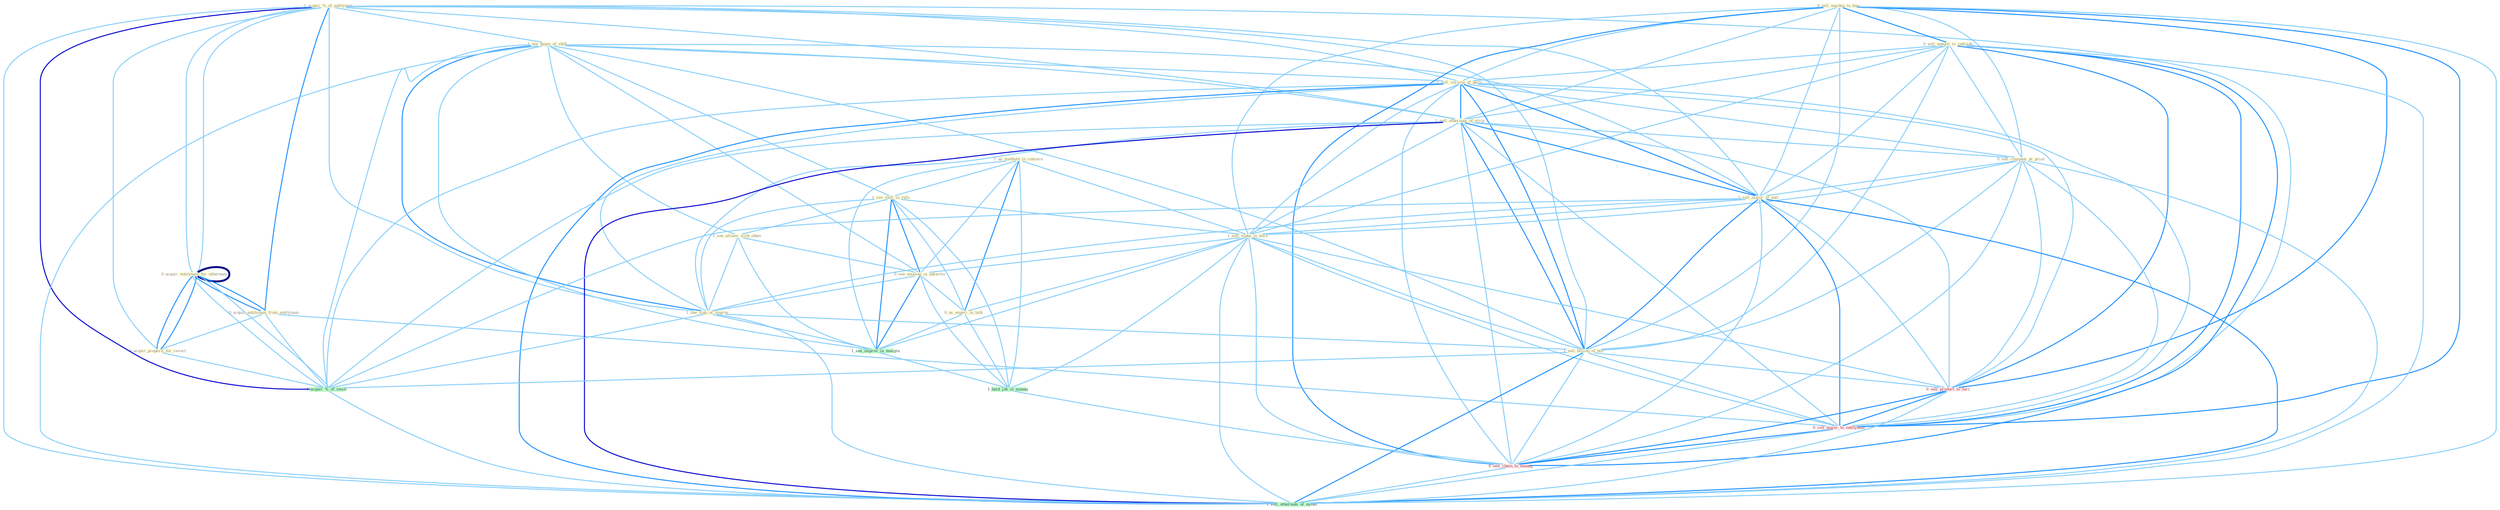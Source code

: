 Graph G{ 
    node
    [shape=polygon,style=filled,width=.5,height=.06,color="#BDFCC9",fixedsize=true,fontsize=4,
    fontcolor="#2f4f4f"];
    {node
    [color="#ffffe0", fontcolor="#8b7d6b"] "1_us_foothold_in_concern " "1_acquir_%_of_entitynam " "0_acquir_entitynam_for_othernum " "1_see_begin_of_shift " "1_see_shift_in_valu " "0_sell_machin_to_busi " "0_acquir_entitynam_from_entitynam " "0_sell_annuiti_to_individu " "1_sell_version_of_devic " "0_acquir_entitynam_for_othernum " "1_see_allianc_with_other " "1_sell_othernum_of_strip " "0_sell_compani_at_price " "1_sell_major_of_unit " "0_acquir_properti_for_resort " "1_sell_stake_in_hors " "0_see_messag_in_advertis " "1_see_sign_of_improv " "0_us_experi_in_talk " "1_sell_billion_of_bill "}
{node [color="#fff0f5", fontcolor="#b22222"] "0_sell_product_to_forc " "0_sell_major_to_entitynam " "0_sell_chain_to_manag "}
edge [color="#B0E2FF"];

	"1_us_foothold_in_concern " -- "1_see_shift_in_valu " [w="1", color="#87cefa" ];
	"1_us_foothold_in_concern " -- "1_sell_stake_in_hors " [w="1", color="#87cefa" ];
	"1_us_foothold_in_concern " -- "0_see_messag_in_advertis " [w="1", color="#87cefa" ];
	"1_us_foothold_in_concern " -- "0_us_experi_in_talk " [w="2", color="#1e90ff" , len=0.8];
	"1_us_foothold_in_concern " -- "1_see_improv_in_margin " [w="1", color="#87cefa" ];
	"1_us_foothold_in_concern " -- "1_hold_job_in_manag " [w="1", color="#87cefa" ];
	"1_acquir_%_of_entitynam " -- "0_acquir_entitynam_for_othernum " [w="1", color="#87cefa" ];
	"1_acquir_%_of_entitynam " -- "1_see_begin_of_shift " [w="1", color="#87cefa" ];
	"1_acquir_%_of_entitynam " -- "0_acquir_entitynam_from_entitynam " [w="2", color="#1e90ff" , len=0.8];
	"1_acquir_%_of_entitynam " -- "1_sell_version_of_devic " [w="1", color="#87cefa" ];
	"1_acquir_%_of_entitynam " -- "0_acquir_entitynam_for_othernum " [w="1", color="#87cefa" ];
	"1_acquir_%_of_entitynam " -- "1_sell_othernum_of_strip " [w="1", color="#87cefa" ];
	"1_acquir_%_of_entitynam " -- "1_sell_major_of_unit " [w="1", color="#87cefa" ];
	"1_acquir_%_of_entitynam " -- "0_acquir_properti_for_resort " [w="1", color="#87cefa" ];
	"1_acquir_%_of_entitynam " -- "1_see_sign_of_improv " [w="1", color="#87cefa" ];
	"1_acquir_%_of_entitynam " -- "1_sell_billion_of_bill " [w="1", color="#87cefa" ];
	"1_acquir_%_of_entitynam " -- "1_acquir_%_of_stock " [w="3", color="#0000cd" , len=0.6];
	"1_acquir_%_of_entitynam " -- "0_sell_major_to_entitynam " [w="1", color="#87cefa" ];
	"1_acquir_%_of_entitynam " -- "1_sell_othernum_of_model " [w="1", color="#87cefa" ];
	"0_acquir_entitynam_for_othernum " -- "0_acquir_entitynam_from_entitynam " [w="2", color="#1e90ff" , len=0.8];
	"0_acquir_entitynam_for_othernum " -- "0_acquir_entitynam_for_othernum " [w="4", style=bold, color="#000080", len=0.4];
	"0_acquir_entitynam_for_othernum " -- "0_acquir_properti_for_resort " [w="2", color="#1e90ff" , len=0.8];
	"0_acquir_entitynam_for_othernum " -- "1_acquir_%_of_stock " [w="1", color="#87cefa" ];
	"1_see_begin_of_shift " -- "1_see_shift_in_valu " [w="1", color="#87cefa" ];
	"1_see_begin_of_shift " -- "1_sell_version_of_devic " [w="1", color="#87cefa" ];
	"1_see_begin_of_shift " -- "1_see_allianc_with_other " [w="1", color="#87cefa" ];
	"1_see_begin_of_shift " -- "1_sell_othernum_of_strip " [w="1", color="#87cefa" ];
	"1_see_begin_of_shift " -- "1_sell_major_of_unit " [w="1", color="#87cefa" ];
	"1_see_begin_of_shift " -- "0_see_messag_in_advertis " [w="1", color="#87cefa" ];
	"1_see_begin_of_shift " -- "1_see_sign_of_improv " [w="2", color="#1e90ff" , len=0.8];
	"1_see_begin_of_shift " -- "1_sell_billion_of_bill " [w="1", color="#87cefa" ];
	"1_see_begin_of_shift " -- "1_see_improv_in_margin " [w="1", color="#87cefa" ];
	"1_see_begin_of_shift " -- "1_acquir_%_of_stock " [w="1", color="#87cefa" ];
	"1_see_begin_of_shift " -- "1_sell_othernum_of_model " [w="1", color="#87cefa" ];
	"1_see_shift_in_valu " -- "1_see_allianc_with_other " [w="1", color="#87cefa" ];
	"1_see_shift_in_valu " -- "1_sell_stake_in_hors " [w="1", color="#87cefa" ];
	"1_see_shift_in_valu " -- "0_see_messag_in_advertis " [w="2", color="#1e90ff" , len=0.8];
	"1_see_shift_in_valu " -- "1_see_sign_of_improv " [w="1", color="#87cefa" ];
	"1_see_shift_in_valu " -- "0_us_experi_in_talk " [w="1", color="#87cefa" ];
	"1_see_shift_in_valu " -- "1_see_improv_in_margin " [w="2", color="#1e90ff" , len=0.8];
	"1_see_shift_in_valu " -- "1_hold_job_in_manag " [w="1", color="#87cefa" ];
	"0_sell_machin_to_busi " -- "0_sell_annuiti_to_individu " [w="2", color="#1e90ff" , len=0.8];
	"0_sell_machin_to_busi " -- "1_sell_version_of_devic " [w="1", color="#87cefa" ];
	"0_sell_machin_to_busi " -- "1_sell_othernum_of_strip " [w="1", color="#87cefa" ];
	"0_sell_machin_to_busi " -- "0_sell_compani_at_price " [w="1", color="#87cefa" ];
	"0_sell_machin_to_busi " -- "1_sell_major_of_unit " [w="1", color="#87cefa" ];
	"0_sell_machin_to_busi " -- "1_sell_stake_in_hors " [w="1", color="#87cefa" ];
	"0_sell_machin_to_busi " -- "1_sell_billion_of_bill " [w="1", color="#87cefa" ];
	"0_sell_machin_to_busi " -- "0_sell_product_to_forc " [w="2", color="#1e90ff" , len=0.8];
	"0_sell_machin_to_busi " -- "0_sell_major_to_entitynam " [w="2", color="#1e90ff" , len=0.8];
	"0_sell_machin_to_busi " -- "0_sell_chain_to_manag " [w="2", color="#1e90ff" , len=0.8];
	"0_sell_machin_to_busi " -- "1_sell_othernum_of_model " [w="1", color="#87cefa" ];
	"0_acquir_entitynam_from_entitynam " -- "0_acquir_entitynam_for_othernum " [w="2", color="#1e90ff" , len=0.8];
	"0_acquir_entitynam_from_entitynam " -- "0_acquir_properti_for_resort " [w="1", color="#87cefa" ];
	"0_acquir_entitynam_from_entitynam " -- "1_acquir_%_of_stock " [w="1", color="#87cefa" ];
	"0_acquir_entitynam_from_entitynam " -- "0_sell_major_to_entitynam " [w="1", color="#87cefa" ];
	"0_sell_annuiti_to_individu " -- "1_sell_version_of_devic " [w="1", color="#87cefa" ];
	"0_sell_annuiti_to_individu " -- "1_sell_othernum_of_strip " [w="1", color="#87cefa" ];
	"0_sell_annuiti_to_individu " -- "0_sell_compani_at_price " [w="1", color="#87cefa" ];
	"0_sell_annuiti_to_individu " -- "1_sell_major_of_unit " [w="1", color="#87cefa" ];
	"0_sell_annuiti_to_individu " -- "1_sell_stake_in_hors " [w="1", color="#87cefa" ];
	"0_sell_annuiti_to_individu " -- "1_sell_billion_of_bill " [w="1", color="#87cefa" ];
	"0_sell_annuiti_to_individu " -- "0_sell_product_to_forc " [w="2", color="#1e90ff" , len=0.8];
	"0_sell_annuiti_to_individu " -- "0_sell_major_to_entitynam " [w="2", color="#1e90ff" , len=0.8];
	"0_sell_annuiti_to_individu " -- "0_sell_chain_to_manag " [w="2", color="#1e90ff" , len=0.8];
	"0_sell_annuiti_to_individu " -- "1_sell_othernum_of_model " [w="1", color="#87cefa" ];
	"1_sell_version_of_devic " -- "1_sell_othernum_of_strip " [w="2", color="#1e90ff" , len=0.8];
	"1_sell_version_of_devic " -- "0_sell_compani_at_price " [w="1", color="#87cefa" ];
	"1_sell_version_of_devic " -- "1_sell_major_of_unit " [w="2", color="#1e90ff" , len=0.8];
	"1_sell_version_of_devic " -- "1_sell_stake_in_hors " [w="1", color="#87cefa" ];
	"1_sell_version_of_devic " -- "1_see_sign_of_improv " [w="1", color="#87cefa" ];
	"1_sell_version_of_devic " -- "1_sell_billion_of_bill " [w="2", color="#1e90ff" , len=0.8];
	"1_sell_version_of_devic " -- "1_acquir_%_of_stock " [w="1", color="#87cefa" ];
	"1_sell_version_of_devic " -- "0_sell_product_to_forc " [w="1", color="#87cefa" ];
	"1_sell_version_of_devic " -- "0_sell_major_to_entitynam " [w="1", color="#87cefa" ];
	"1_sell_version_of_devic " -- "0_sell_chain_to_manag " [w="1", color="#87cefa" ];
	"1_sell_version_of_devic " -- "1_sell_othernum_of_model " [w="2", color="#1e90ff" , len=0.8];
	"0_acquir_entitynam_for_othernum " -- "0_acquir_properti_for_resort " [w="2", color="#1e90ff" , len=0.8];
	"0_acquir_entitynam_for_othernum " -- "1_acquir_%_of_stock " [w="1", color="#87cefa" ];
	"1_see_allianc_with_other " -- "0_see_messag_in_advertis " [w="1", color="#87cefa" ];
	"1_see_allianc_with_other " -- "1_see_sign_of_improv " [w="1", color="#87cefa" ];
	"1_see_allianc_with_other " -- "1_see_improv_in_margin " [w="1", color="#87cefa" ];
	"1_sell_othernum_of_strip " -- "0_sell_compani_at_price " [w="1", color="#87cefa" ];
	"1_sell_othernum_of_strip " -- "1_sell_major_of_unit " [w="2", color="#1e90ff" , len=0.8];
	"1_sell_othernum_of_strip " -- "1_sell_stake_in_hors " [w="1", color="#87cefa" ];
	"1_sell_othernum_of_strip " -- "1_see_sign_of_improv " [w="1", color="#87cefa" ];
	"1_sell_othernum_of_strip " -- "1_sell_billion_of_bill " [w="2", color="#1e90ff" , len=0.8];
	"1_sell_othernum_of_strip " -- "1_acquir_%_of_stock " [w="1", color="#87cefa" ];
	"1_sell_othernum_of_strip " -- "0_sell_product_to_forc " [w="1", color="#87cefa" ];
	"1_sell_othernum_of_strip " -- "0_sell_major_to_entitynam " [w="1", color="#87cefa" ];
	"1_sell_othernum_of_strip " -- "0_sell_chain_to_manag " [w="1", color="#87cefa" ];
	"1_sell_othernum_of_strip " -- "1_sell_othernum_of_model " [w="3", color="#0000cd" , len=0.6];
	"0_sell_compani_at_price " -- "1_sell_major_of_unit " [w="1", color="#87cefa" ];
	"0_sell_compani_at_price " -- "1_sell_stake_in_hors " [w="1", color="#87cefa" ];
	"0_sell_compani_at_price " -- "1_sell_billion_of_bill " [w="1", color="#87cefa" ];
	"0_sell_compani_at_price " -- "0_sell_product_to_forc " [w="1", color="#87cefa" ];
	"0_sell_compani_at_price " -- "0_sell_major_to_entitynam " [w="1", color="#87cefa" ];
	"0_sell_compani_at_price " -- "0_sell_chain_to_manag " [w="1", color="#87cefa" ];
	"0_sell_compani_at_price " -- "1_sell_othernum_of_model " [w="1", color="#87cefa" ];
	"1_sell_major_of_unit " -- "1_sell_stake_in_hors " [w="1", color="#87cefa" ];
	"1_sell_major_of_unit " -- "1_see_sign_of_improv " [w="1", color="#87cefa" ];
	"1_sell_major_of_unit " -- "1_sell_billion_of_bill " [w="2", color="#1e90ff" , len=0.8];
	"1_sell_major_of_unit " -- "1_acquir_%_of_stock " [w="1", color="#87cefa" ];
	"1_sell_major_of_unit " -- "0_sell_product_to_forc " [w="1", color="#87cefa" ];
	"1_sell_major_of_unit " -- "0_sell_major_to_entitynam " [w="2", color="#1e90ff" , len=0.8];
	"1_sell_major_of_unit " -- "0_sell_chain_to_manag " [w="1", color="#87cefa" ];
	"1_sell_major_of_unit " -- "1_sell_othernum_of_model " [w="2", color="#1e90ff" , len=0.8];
	"0_acquir_properti_for_resort " -- "1_acquir_%_of_stock " [w="1", color="#87cefa" ];
	"1_sell_stake_in_hors " -- "0_see_messag_in_advertis " [w="1", color="#87cefa" ];
	"1_sell_stake_in_hors " -- "0_us_experi_in_talk " [w="1", color="#87cefa" ];
	"1_sell_stake_in_hors " -- "1_sell_billion_of_bill " [w="1", color="#87cefa" ];
	"1_sell_stake_in_hors " -- "1_see_improv_in_margin " [w="1", color="#87cefa" ];
	"1_sell_stake_in_hors " -- "1_hold_job_in_manag " [w="1", color="#87cefa" ];
	"1_sell_stake_in_hors " -- "0_sell_product_to_forc " [w="1", color="#87cefa" ];
	"1_sell_stake_in_hors " -- "0_sell_major_to_entitynam " [w="1", color="#87cefa" ];
	"1_sell_stake_in_hors " -- "0_sell_chain_to_manag " [w="1", color="#87cefa" ];
	"1_sell_stake_in_hors " -- "1_sell_othernum_of_model " [w="1", color="#87cefa" ];
	"0_see_messag_in_advertis " -- "1_see_sign_of_improv " [w="1", color="#87cefa" ];
	"0_see_messag_in_advertis " -- "0_us_experi_in_talk " [w="1", color="#87cefa" ];
	"0_see_messag_in_advertis " -- "1_see_improv_in_margin " [w="2", color="#1e90ff" , len=0.8];
	"0_see_messag_in_advertis " -- "1_hold_job_in_manag " [w="1", color="#87cefa" ];
	"1_see_sign_of_improv " -- "1_sell_billion_of_bill " [w="1", color="#87cefa" ];
	"1_see_sign_of_improv " -- "1_see_improv_in_margin " [w="1", color="#87cefa" ];
	"1_see_sign_of_improv " -- "1_acquir_%_of_stock " [w="1", color="#87cefa" ];
	"1_see_sign_of_improv " -- "1_sell_othernum_of_model " [w="1", color="#87cefa" ];
	"0_us_experi_in_talk " -- "1_see_improv_in_margin " [w="1", color="#87cefa" ];
	"0_us_experi_in_talk " -- "1_hold_job_in_manag " [w="1", color="#87cefa" ];
	"1_sell_billion_of_bill " -- "1_acquir_%_of_stock " [w="1", color="#87cefa" ];
	"1_sell_billion_of_bill " -- "0_sell_product_to_forc " [w="1", color="#87cefa" ];
	"1_sell_billion_of_bill " -- "0_sell_major_to_entitynam " [w="1", color="#87cefa" ];
	"1_sell_billion_of_bill " -- "0_sell_chain_to_manag " [w="1", color="#87cefa" ];
	"1_sell_billion_of_bill " -- "1_sell_othernum_of_model " [w="2", color="#1e90ff" , len=0.8];
	"1_see_improv_in_margin " -- "1_hold_job_in_manag " [w="1", color="#87cefa" ];
	"1_acquir_%_of_stock " -- "1_sell_othernum_of_model " [w="1", color="#87cefa" ];
	"1_hold_job_in_manag " -- "0_sell_chain_to_manag " [w="1", color="#87cefa" ];
	"0_sell_product_to_forc " -- "0_sell_major_to_entitynam " [w="2", color="#1e90ff" , len=0.8];
	"0_sell_product_to_forc " -- "0_sell_chain_to_manag " [w="2", color="#1e90ff" , len=0.8];
	"0_sell_product_to_forc " -- "1_sell_othernum_of_model " [w="1", color="#87cefa" ];
	"0_sell_major_to_entitynam " -- "0_sell_chain_to_manag " [w="2", color="#1e90ff" , len=0.8];
	"0_sell_major_to_entitynam " -- "1_sell_othernum_of_model " [w="1", color="#87cefa" ];
	"0_sell_chain_to_manag " -- "1_sell_othernum_of_model " [w="1", color="#87cefa" ];
}